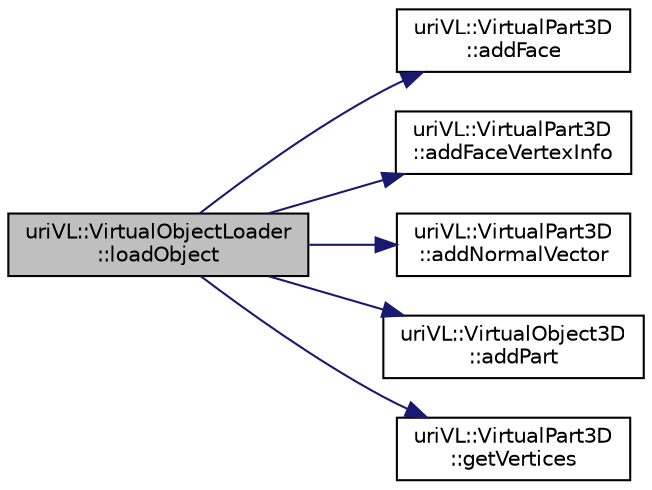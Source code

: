 digraph "uriVL::VirtualObjectLoader::loadObject"
{
  edge [fontname="Helvetica",fontsize="10",labelfontname="Helvetica",labelfontsize="10"];
  node [fontname="Helvetica",fontsize="10",shape=record];
  rankdir="LR";
  Node1 [label="uriVL::VirtualObjectLoader\l::loadObject",height=0.2,width=0.4,color="black", fillcolor="grey75", style="filled", fontcolor="black"];
  Node1 -> Node2 [color="midnightblue",fontsize="10",style="solid",fontname="Helvetica"];
  Node2 [label="uriVL::VirtualPart3D\l::addFace",height=0.2,width=0.4,color="black", fillcolor="white", style="filled",URL="$classuriVL_1_1VirtualPart3D.html#ab996537b2b180afb9a774b02fa6b704b",tooltip="Adds a face to the part. "];
  Node1 -> Node3 [color="midnightblue",fontsize="10",style="solid",fontname="Helvetica"];
  Node3 [label="uriVL::VirtualPart3D\l::addFaceVertexInfo",height=0.2,width=0.4,color="black", fillcolor="white", style="filled",URL="$classuriVL_1_1VirtualPart3D.html#a111fa58fb5091a2e725da6cd725134d9"];
  Node1 -> Node4 [color="midnightblue",fontsize="10",style="solid",fontname="Helvetica"];
  Node4 [label="uriVL::VirtualPart3D\l::addNormalVector",height=0.2,width=0.4,color="black", fillcolor="white", style="filled",URL="$classuriVL_1_1VirtualPart3D.html#ac0efd61bce7f17f2571fa0fdea46d813",tooltip="Adds a normal vector to the part. "];
  Node1 -> Node5 [color="midnightblue",fontsize="10",style="solid",fontname="Helvetica"];
  Node5 [label="uriVL::VirtualObject3D\l::addPart",height=0.2,width=0.4,color="black", fillcolor="white", style="filled",URL="$classuriVL_1_1VirtualObject3D.html#ac2ce21c24b6ee77adc4c6bf6fe12d06d",tooltip="Adds a part to this virtual object. "];
  Node1 -> Node6 [color="midnightblue",fontsize="10",style="solid",fontname="Helvetica"];
  Node6 [label="uriVL::VirtualPart3D\l::getVertices",height=0.2,width=0.4,color="black", fillcolor="white", style="filled",URL="$classuriVL_1_1VirtualPart3D.html#a65128a5c1bfe835d6e91558e0bfc738d",tooltip="Returns the vector of virtual point3D vertices related to the virtual part. "];
}
